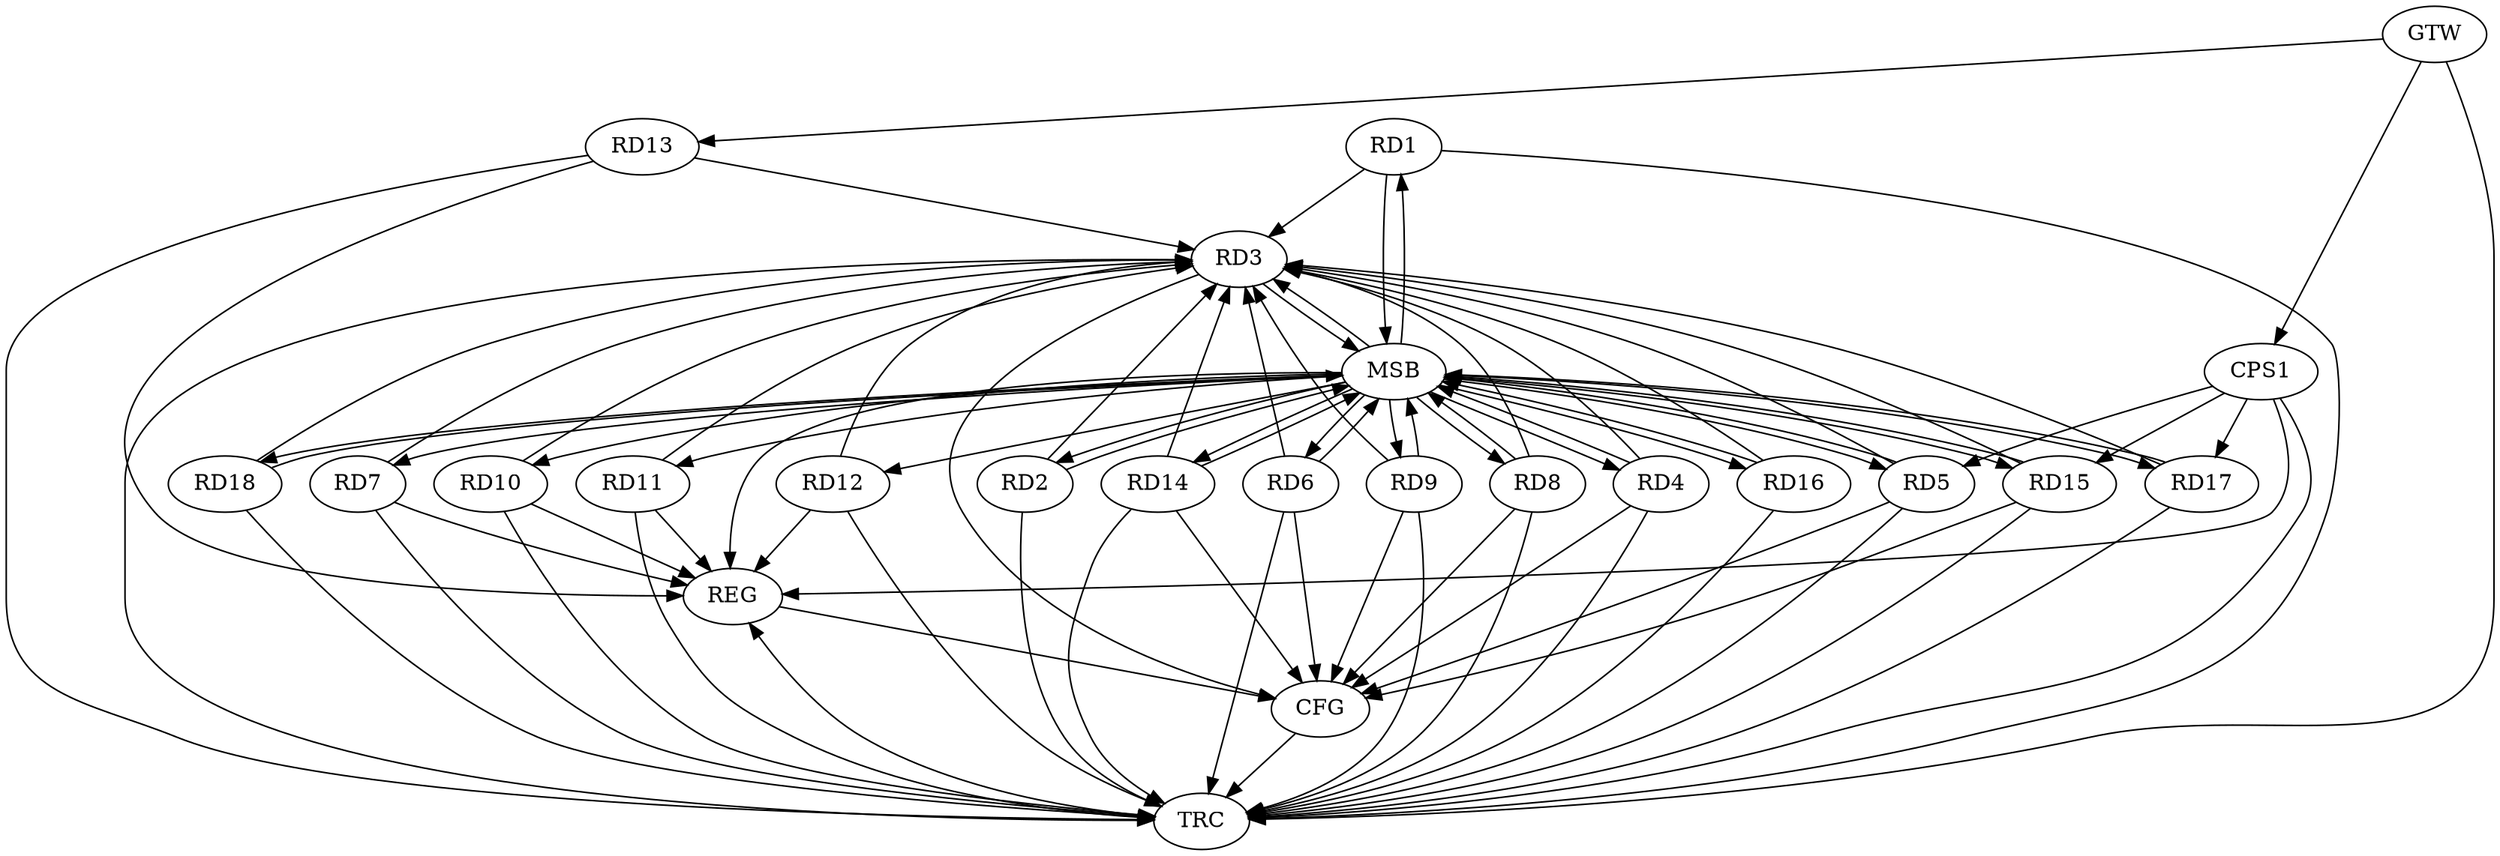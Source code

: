 strict digraph G {
  RD1 [ label="RD1" ];
  RD2 [ label="RD2" ];
  RD3 [ label="RD3" ];
  RD4 [ label="RD4" ];
  RD5 [ label="RD5" ];
  RD6 [ label="RD6" ];
  RD7 [ label="RD7" ];
  RD8 [ label="RD8" ];
  RD9 [ label="RD9" ];
  RD10 [ label="RD10" ];
  RD11 [ label="RD11" ];
  RD12 [ label="RD12" ];
  RD13 [ label="RD13" ];
  RD14 [ label="RD14" ];
  RD15 [ label="RD15" ];
  RD16 [ label="RD16" ];
  RD17 [ label="RD17" ];
  RD18 [ label="RD18" ];
  CPS1 [ label="CPS1" ];
  GTW [ label="GTW" ];
  REG [ label="REG" ];
  MSB [ label="MSB" ];
  CFG [ label="CFG" ];
  TRC [ label="TRC" ];
  RD12 -> RD3;
  CPS1 -> RD15;
  CPS1 -> RD17;
  CPS1 -> RD5;
  GTW -> RD13;
  GTW -> CPS1;
  RD7 -> REG;
  RD10 -> REG;
  RD11 -> REG;
  RD12 -> REG;
  RD13 -> REG;
  CPS1 -> REG;
  RD1 -> MSB;
  MSB -> RD3;
  MSB -> RD4;
  MSB -> RD7;
  MSB -> RD16;
  MSB -> REG;
  RD2 -> MSB;
  MSB -> RD1;
  MSB -> RD5;
  MSB -> RD15;
  RD3 -> MSB;
  MSB -> RD11;
  RD4 -> MSB;
  MSB -> RD9;
  MSB -> RD14;
  MSB -> RD17;
  RD5 -> MSB;
  RD6 -> MSB;
  MSB -> RD18;
  RD8 -> MSB;
  MSB -> RD12;
  RD9 -> MSB;
  MSB -> RD10;
  RD14 -> MSB;
  RD15 -> MSB;
  RD16 -> MSB;
  MSB -> RD2;
  RD17 -> MSB;
  MSB -> RD6;
  RD18 -> MSB;
  MSB -> RD8;
  RD9 -> CFG;
  RD3 -> CFG;
  RD15 -> CFG;
  RD5 -> CFG;
  RD8 -> CFG;
  RD4 -> CFG;
  RD6 -> CFG;
  RD14 -> CFG;
  REG -> CFG;
  RD1 -> TRC;
  RD2 -> TRC;
  RD3 -> TRC;
  RD4 -> TRC;
  RD5 -> TRC;
  RD6 -> TRC;
  RD7 -> TRC;
  RD8 -> TRC;
  RD9 -> TRC;
  RD10 -> TRC;
  RD11 -> TRC;
  RD12 -> TRC;
  RD13 -> TRC;
  RD14 -> TRC;
  RD15 -> TRC;
  RD16 -> TRC;
  RD17 -> TRC;
  RD18 -> TRC;
  CPS1 -> TRC;
  GTW -> TRC;
  CFG -> TRC;
  TRC -> REG;
  RD7 -> RD3;
  RD14 -> RD3;
  RD4 -> RD3;
  RD15 -> RD3;
  RD16 -> RD3;
  RD13 -> RD3;
  RD5 -> RD3;
  RD6 -> RD3;
  RD9 -> RD3;
  RD2 -> RD3;
  RD18 -> RD3;
  RD10 -> RD3;
  RD11 -> RD3;
  RD8 -> RD3;
  RD17 -> RD3;
  RD1 -> RD3;
}
